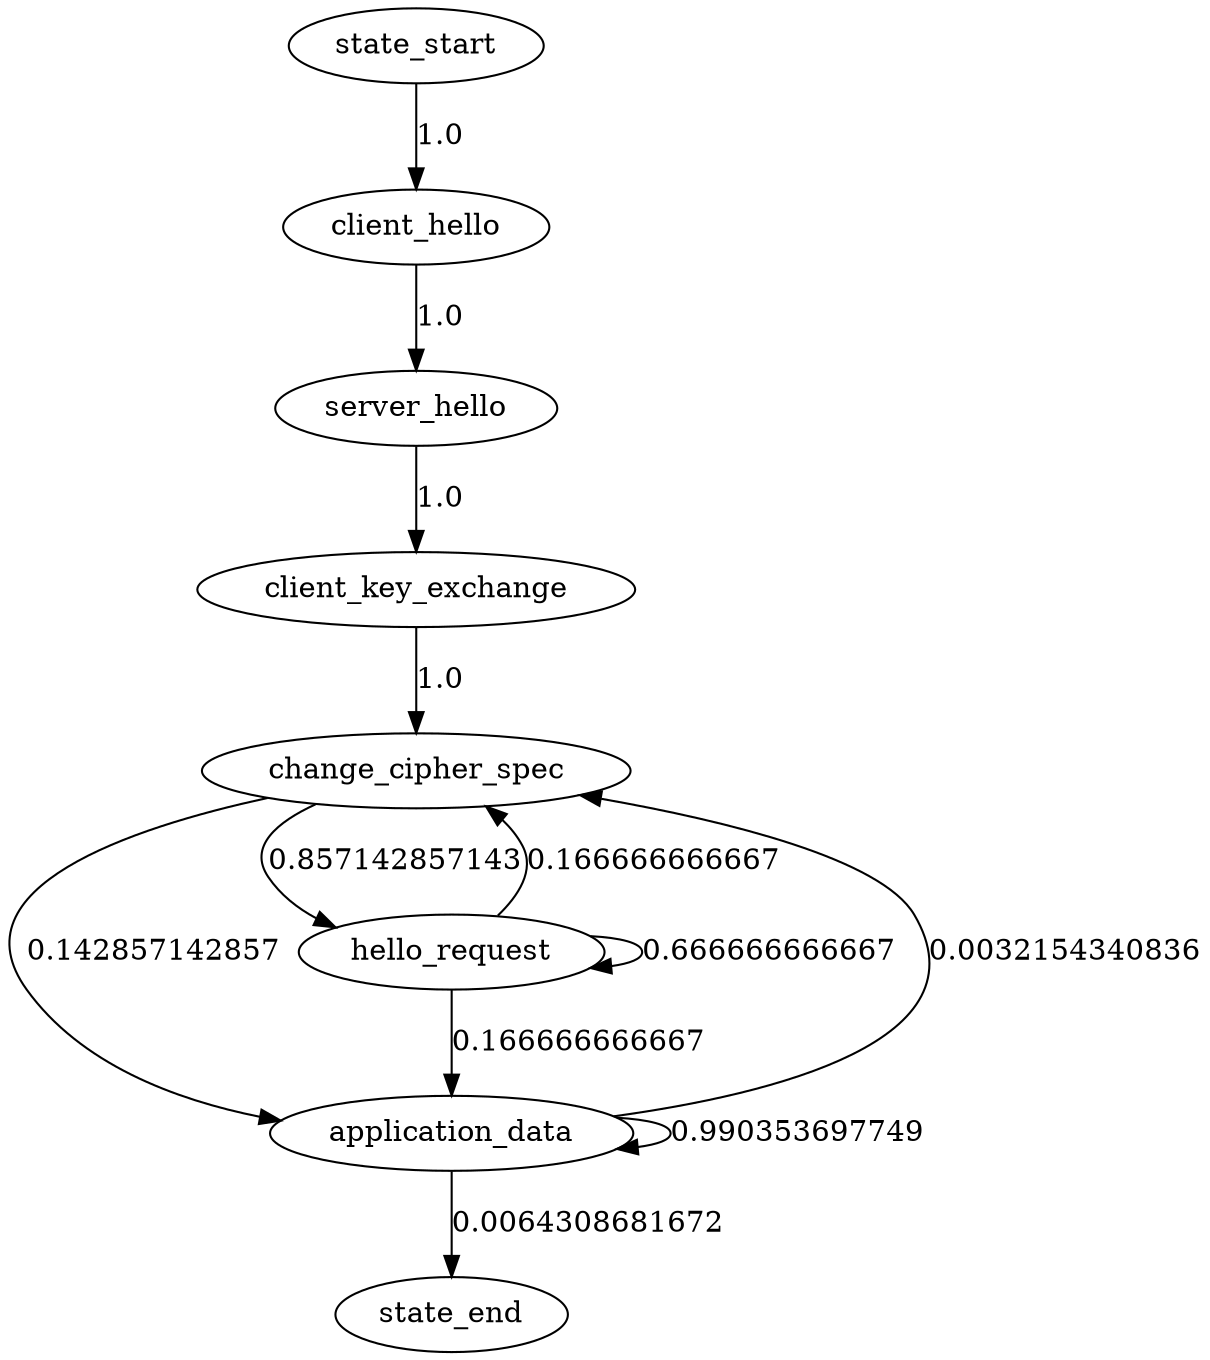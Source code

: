 digraph {
state_start->client_hello[label="1.0"];
change_cipher_spec->application_data[label="0.142857142857"];
change_cipher_spec->hello_request[label="0.857142857143"];
application_data->change_cipher_spec[label="0.0032154340836"];
application_data->application_data[label="0.990353697749"];
application_data->state_end[label="0.0064308681672"];
hello_request->change_cipher_spec[label="0.166666666667"];
hello_request->application_data[label="0.166666666667"];
hello_request->hello_request[label="0.666666666667"];
client_hello->server_hello[label="1.0"];
server_hello->client_key_exchange[label="1.0"];
client_key_exchange->change_cipher_spec[label="1.0"];
}